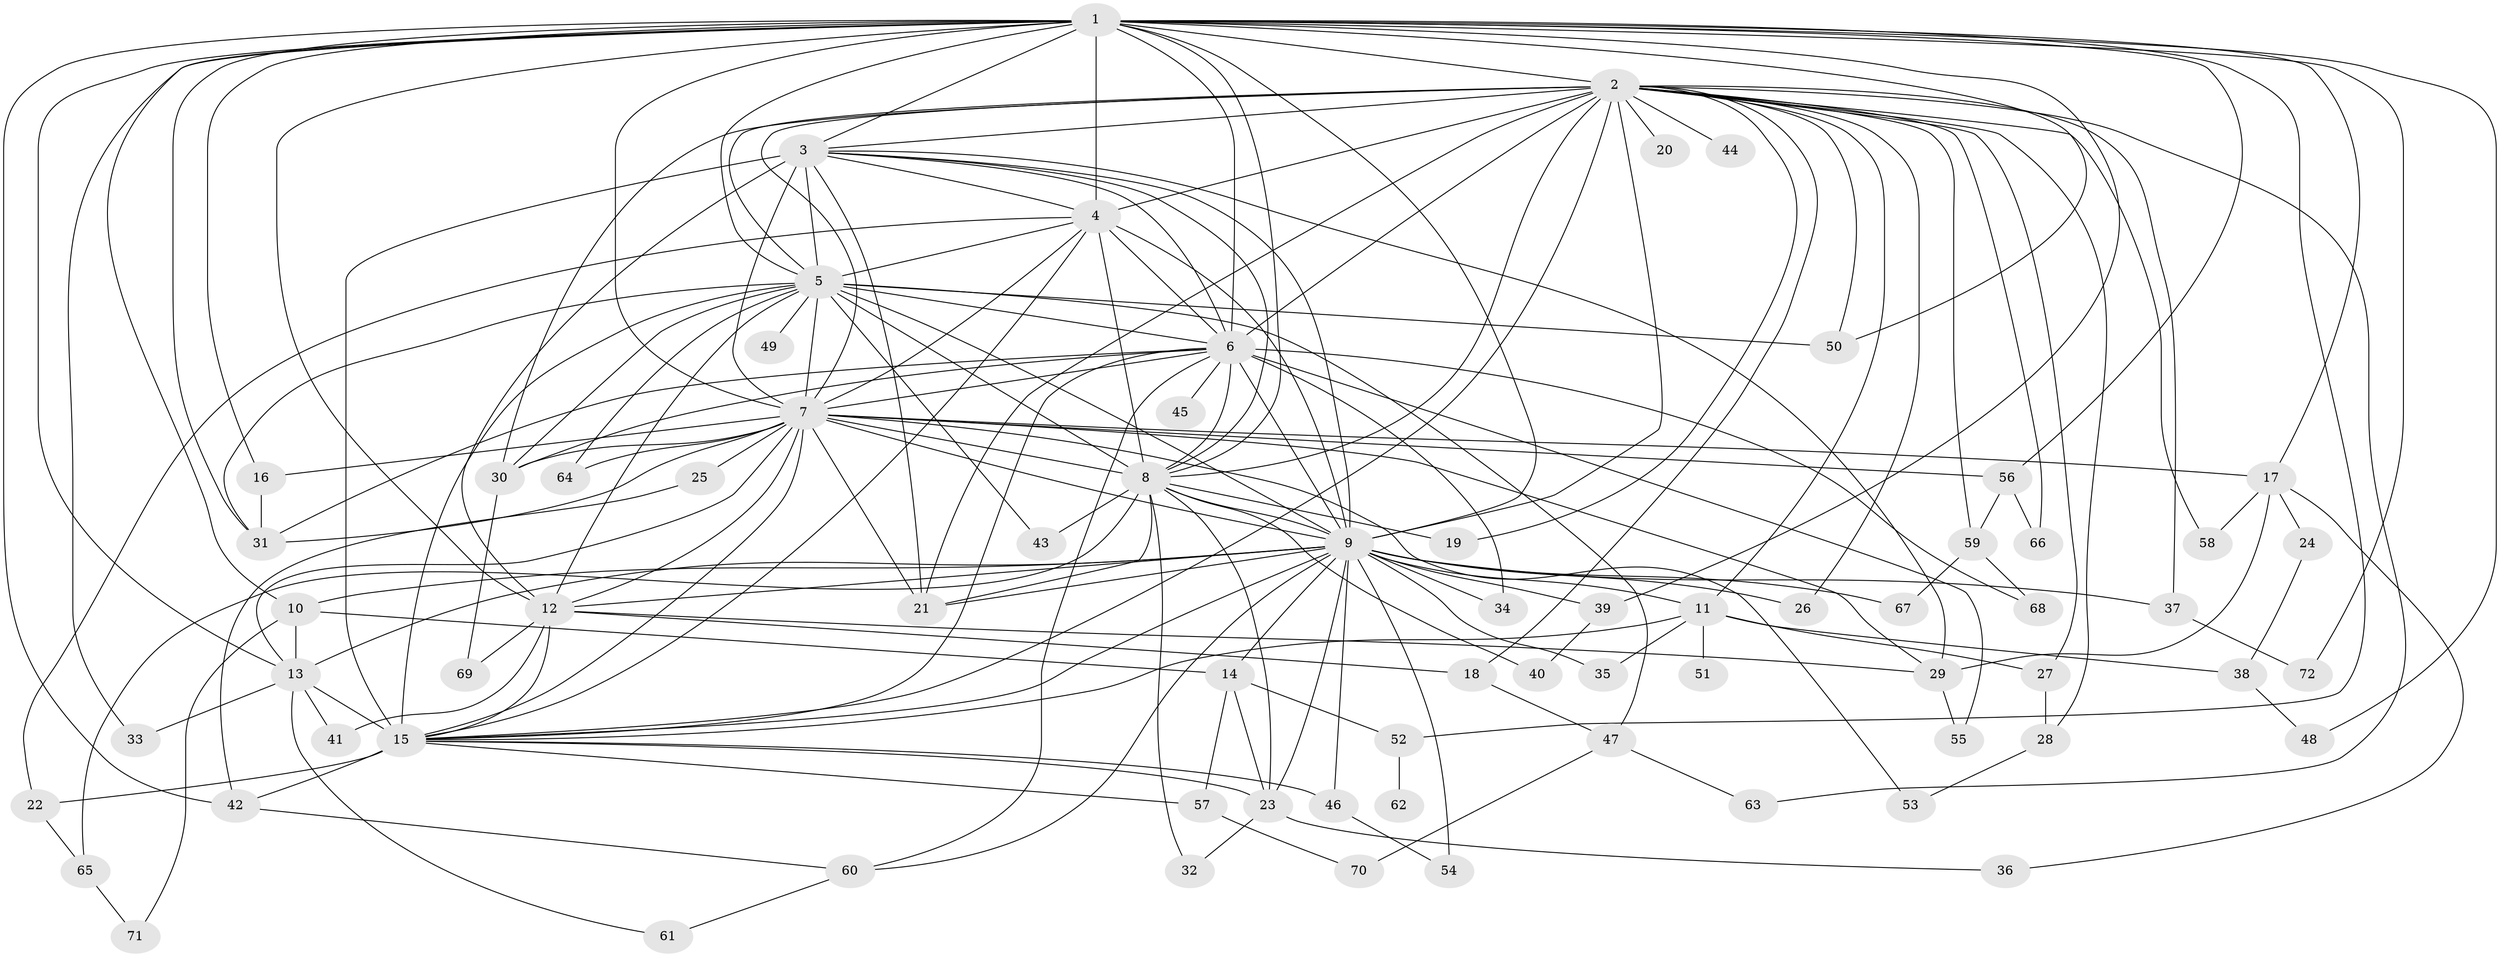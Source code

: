 // original degree distribution, {31: 0.006993006993006993, 30: 0.013986013986013986, 10: 0.006993006993006993, 13: 0.006993006993006993, 23: 0.006993006993006993, 24: 0.006993006993006993, 28: 0.006993006993006993, 17: 0.006993006993006993, 37: 0.006993006993006993, 6: 0.03496503496503497, 9: 0.006993006993006993, 3: 0.26573426573426573, 4: 0.08391608391608392, 7: 0.02097902097902098, 5: 0.02097902097902098, 2: 0.4965034965034965}
// Generated by graph-tools (version 1.1) at 2025/34/03/09/25 02:34:39]
// undirected, 72 vertices, 182 edges
graph export_dot {
graph [start="1"]
  node [color=gray90,style=filled];
  1;
  2;
  3;
  4;
  5;
  6;
  7;
  8;
  9;
  10;
  11;
  12;
  13;
  14;
  15;
  16;
  17;
  18;
  19;
  20;
  21;
  22;
  23;
  24;
  25;
  26;
  27;
  28;
  29;
  30;
  31;
  32;
  33;
  34;
  35;
  36;
  37;
  38;
  39;
  40;
  41;
  42;
  43;
  44;
  45;
  46;
  47;
  48;
  49;
  50;
  51;
  52;
  53;
  54;
  55;
  56;
  57;
  58;
  59;
  60;
  61;
  62;
  63;
  64;
  65;
  66;
  67;
  68;
  69;
  70;
  71;
  72;
  1 -- 2 [weight=3.0];
  1 -- 3 [weight=2.0];
  1 -- 4 [weight=3.0];
  1 -- 5 [weight=3.0];
  1 -- 6 [weight=2.0];
  1 -- 7 [weight=3.0];
  1 -- 8 [weight=3.0];
  1 -- 9 [weight=2.0];
  1 -- 10 [weight=1.0];
  1 -- 12 [weight=1.0];
  1 -- 13 [weight=2.0];
  1 -- 16 [weight=1.0];
  1 -- 17 [weight=1.0];
  1 -- 31 [weight=1.0];
  1 -- 33 [weight=1.0];
  1 -- 39 [weight=1.0];
  1 -- 42 [weight=1.0];
  1 -- 48 [weight=1.0];
  1 -- 50 [weight=1.0];
  1 -- 52 [weight=1.0];
  1 -- 56 [weight=1.0];
  1 -- 72 [weight=1.0];
  2 -- 3 [weight=1.0];
  2 -- 4 [weight=2.0];
  2 -- 5 [weight=2.0];
  2 -- 6 [weight=1.0];
  2 -- 7 [weight=1.0];
  2 -- 8 [weight=1.0];
  2 -- 9 [weight=2.0];
  2 -- 11 [weight=1.0];
  2 -- 15 [weight=1.0];
  2 -- 18 [weight=1.0];
  2 -- 19 [weight=1.0];
  2 -- 20 [weight=1.0];
  2 -- 21 [weight=1.0];
  2 -- 26 [weight=1.0];
  2 -- 27 [weight=1.0];
  2 -- 28 [weight=1.0];
  2 -- 30 [weight=1.0];
  2 -- 37 [weight=1.0];
  2 -- 44 [weight=2.0];
  2 -- 50 [weight=1.0];
  2 -- 58 [weight=1.0];
  2 -- 59 [weight=1.0];
  2 -- 63 [weight=1.0];
  2 -- 66 [weight=1.0];
  3 -- 4 [weight=1.0];
  3 -- 5 [weight=1.0];
  3 -- 6 [weight=1.0];
  3 -- 7 [weight=3.0];
  3 -- 8 [weight=1.0];
  3 -- 9 [weight=2.0];
  3 -- 12 [weight=1.0];
  3 -- 15 [weight=15.0];
  3 -- 21 [weight=1.0];
  3 -- 29 [weight=1.0];
  4 -- 5 [weight=1.0];
  4 -- 6 [weight=1.0];
  4 -- 7 [weight=1.0];
  4 -- 8 [weight=1.0];
  4 -- 9 [weight=1.0];
  4 -- 15 [weight=1.0];
  4 -- 22 [weight=1.0];
  5 -- 6 [weight=1.0];
  5 -- 7 [weight=1.0];
  5 -- 8 [weight=1.0];
  5 -- 9 [weight=5.0];
  5 -- 12 [weight=1.0];
  5 -- 15 [weight=1.0];
  5 -- 30 [weight=1.0];
  5 -- 31 [weight=1.0];
  5 -- 43 [weight=1.0];
  5 -- 47 [weight=1.0];
  5 -- 49 [weight=1.0];
  5 -- 50 [weight=2.0];
  5 -- 64 [weight=1.0];
  6 -- 7 [weight=2.0];
  6 -- 8 [weight=1.0];
  6 -- 9 [weight=5.0];
  6 -- 15 [weight=2.0];
  6 -- 30 [weight=1.0];
  6 -- 31 [weight=1.0];
  6 -- 34 [weight=1.0];
  6 -- 45 [weight=1.0];
  6 -- 55 [weight=1.0];
  6 -- 60 [weight=1.0];
  6 -- 68 [weight=1.0];
  7 -- 8 [weight=1.0];
  7 -- 9 [weight=2.0];
  7 -- 12 [weight=1.0];
  7 -- 13 [weight=1.0];
  7 -- 15 [weight=2.0];
  7 -- 16 [weight=1.0];
  7 -- 17 [weight=1.0];
  7 -- 21 [weight=1.0];
  7 -- 25 [weight=1.0];
  7 -- 29 [weight=1.0];
  7 -- 30 [weight=1.0];
  7 -- 31 [weight=1.0];
  7 -- 53 [weight=1.0];
  7 -- 56 [weight=1.0];
  7 -- 64 [weight=1.0];
  8 -- 9 [weight=1.0];
  8 -- 19 [weight=1.0];
  8 -- 21 [weight=1.0];
  8 -- 23 [weight=1.0];
  8 -- 32 [weight=1.0];
  8 -- 40 [weight=1.0];
  8 -- 43 [weight=1.0];
  8 -- 65 [weight=1.0];
  9 -- 10 [weight=1.0];
  9 -- 11 [weight=1.0];
  9 -- 12 [weight=2.0];
  9 -- 13 [weight=3.0];
  9 -- 14 [weight=1.0];
  9 -- 15 [weight=2.0];
  9 -- 21 [weight=1.0];
  9 -- 23 [weight=1.0];
  9 -- 26 [weight=1.0];
  9 -- 34 [weight=1.0];
  9 -- 35 [weight=1.0];
  9 -- 37 [weight=1.0];
  9 -- 39 [weight=1.0];
  9 -- 46 [weight=2.0];
  9 -- 54 [weight=2.0];
  9 -- 60 [weight=1.0];
  9 -- 67 [weight=1.0];
  10 -- 13 [weight=1.0];
  10 -- 14 [weight=1.0];
  10 -- 71 [weight=1.0];
  11 -- 15 [weight=1.0];
  11 -- 27 [weight=1.0];
  11 -- 35 [weight=1.0];
  11 -- 38 [weight=1.0];
  11 -- 51 [weight=1.0];
  12 -- 15 [weight=2.0];
  12 -- 18 [weight=1.0];
  12 -- 29 [weight=1.0];
  12 -- 41 [weight=2.0];
  12 -- 69 [weight=1.0];
  13 -- 15 [weight=3.0];
  13 -- 33 [weight=1.0];
  13 -- 41 [weight=1.0];
  13 -- 61 [weight=1.0];
  14 -- 23 [weight=1.0];
  14 -- 52 [weight=1.0];
  14 -- 57 [weight=1.0];
  15 -- 22 [weight=1.0];
  15 -- 23 [weight=1.0];
  15 -- 42 [weight=1.0];
  15 -- 46 [weight=1.0];
  15 -- 57 [weight=1.0];
  16 -- 31 [weight=1.0];
  17 -- 24 [weight=1.0];
  17 -- 29 [weight=1.0];
  17 -- 36 [weight=1.0];
  17 -- 58 [weight=1.0];
  18 -- 47 [weight=1.0];
  22 -- 65 [weight=1.0];
  23 -- 32 [weight=1.0];
  23 -- 36 [weight=1.0];
  24 -- 38 [weight=1.0];
  25 -- 42 [weight=1.0];
  27 -- 28 [weight=1.0];
  28 -- 53 [weight=1.0];
  29 -- 55 [weight=1.0];
  30 -- 69 [weight=1.0];
  37 -- 72 [weight=1.0];
  38 -- 48 [weight=1.0];
  39 -- 40 [weight=1.0];
  42 -- 60 [weight=1.0];
  46 -- 54 [weight=1.0];
  47 -- 63 [weight=1.0];
  47 -- 70 [weight=1.0];
  52 -- 62 [weight=1.0];
  56 -- 59 [weight=1.0];
  56 -- 66 [weight=1.0];
  57 -- 70 [weight=1.0];
  59 -- 67 [weight=1.0];
  59 -- 68 [weight=1.0];
  60 -- 61 [weight=1.0];
  65 -- 71 [weight=1.0];
}
